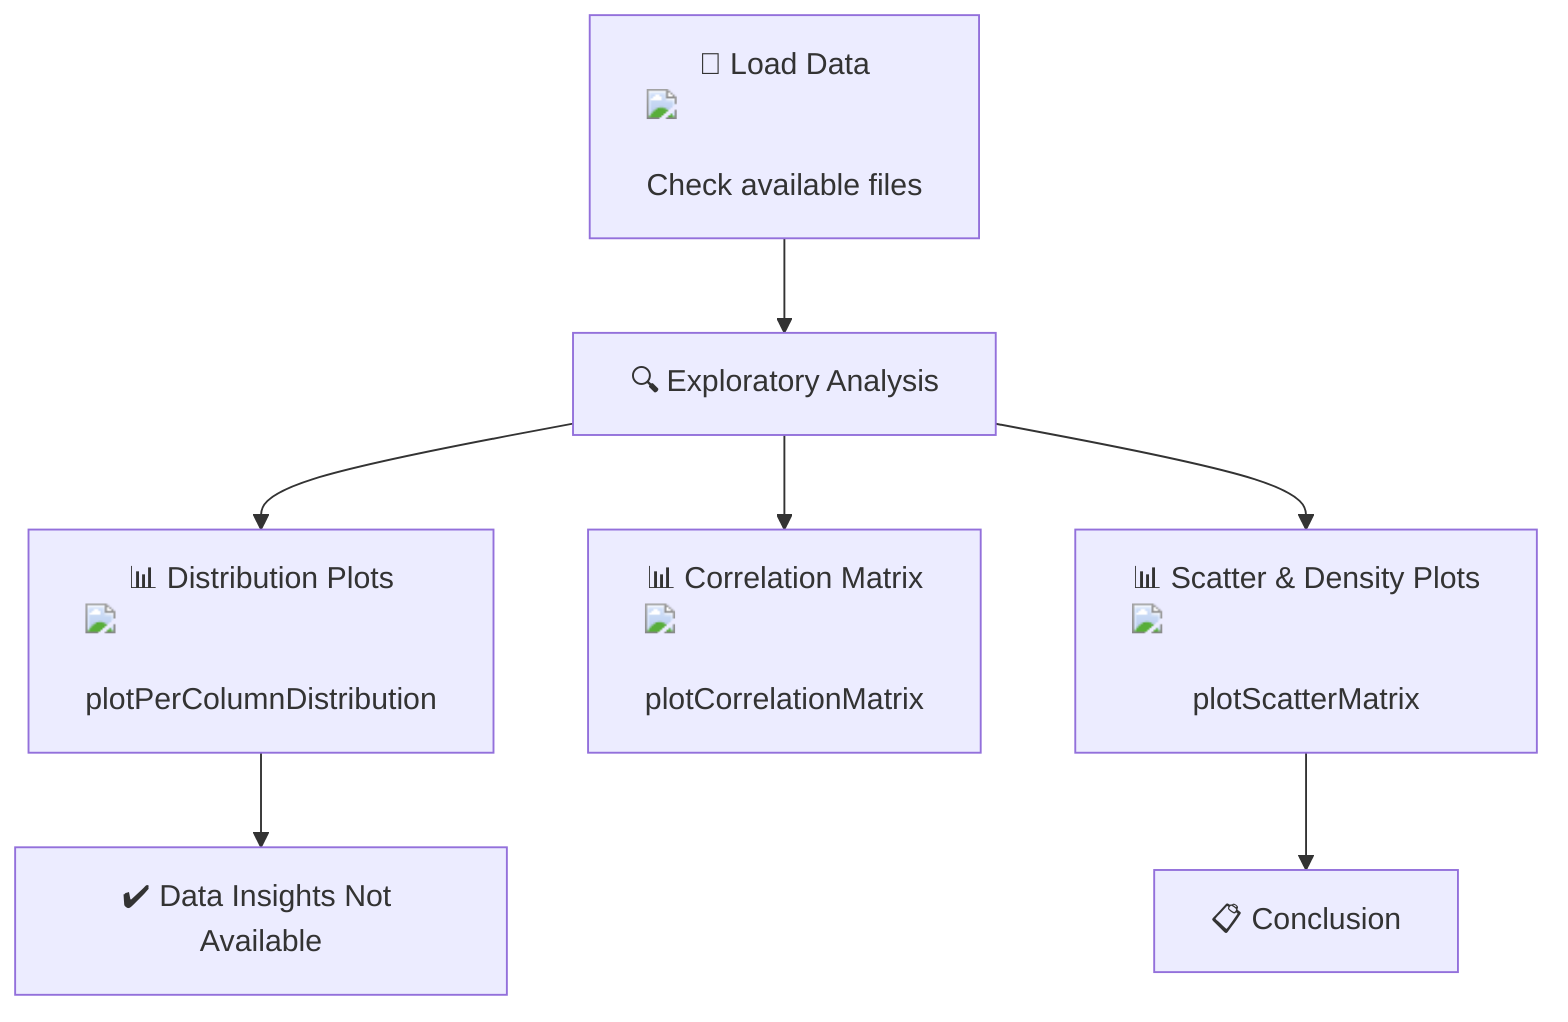 flowchart TD
    A["📂 Load Data <img src='file.svg' /> <br/> Check available files"] --> B["🔍 Exploratory Analysis"]
    B --> C["📊 Distribution Plots <img src='hist_template.svg' /> <br/> plotPerColumnDistribution"]
    B --> D["📊 Correlation Matrix <img src='scatter_plot_template.svg' /> <br/> plotCorrelationMatrix"]
    B --> E["📊 Scatter & Density Plots <img src='scatter_plot_template.svg' /> <br/> plotScatterMatrix"]
    C --> F["✔️ Data Insights Not Available"]
    E --> G["📋 Conclusion"]